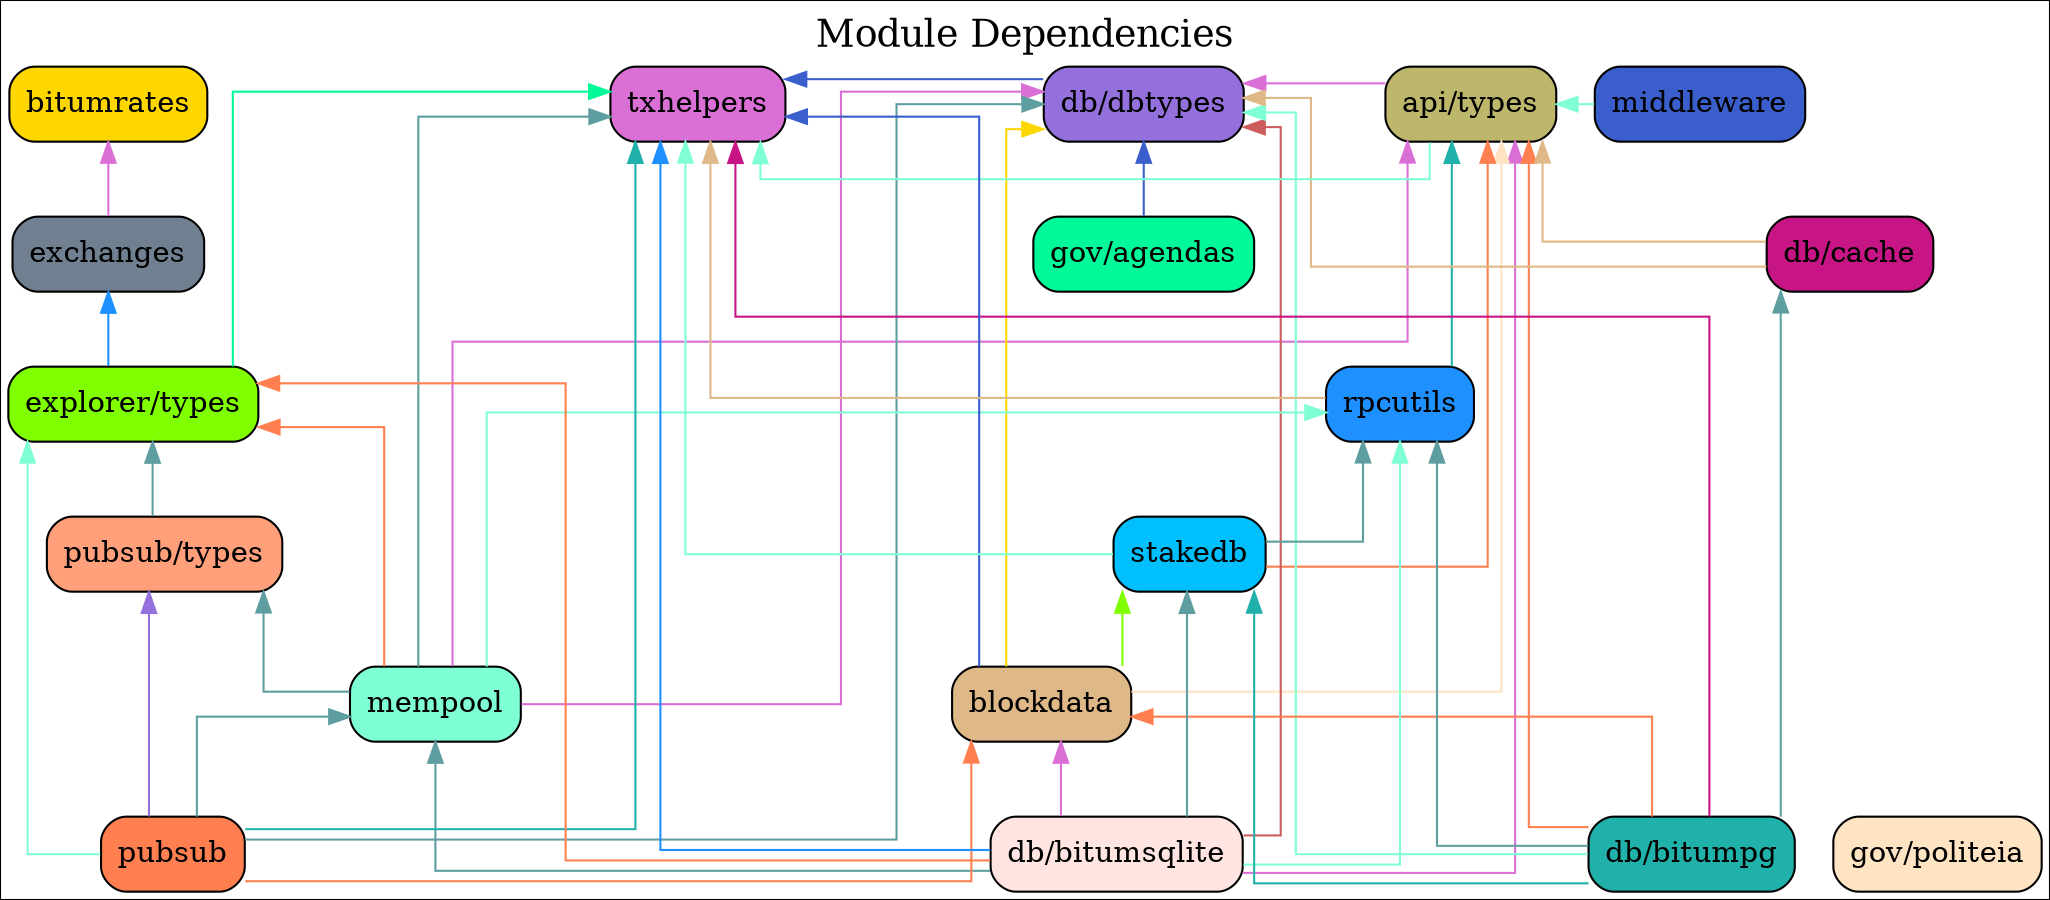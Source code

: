 digraph {
	graph [splines=ortho colorscheme=svg label=<Module Dependencies> labelloc=t fontsize=18.0]
	node [shape=box style="filled, rounded"]

	apitypes [label="api/types" fillcolor=darkkhaki]
	mempool [label="mempool" fillcolor=aquamarine]
	pubsub [label="pubsub" fillcolor=coral]
	pubsubtypes [label="pubsub/types" fillcolor=lightsalmon]
	//semver [label="semver" fillcolor=cadetblue]
	bitumsqlite [label="db/bitumsqlite" fillcolor=mistyrose]
	dbtypes [label="db/dbtypes" fillcolor=mediumpurple]
	bitumpg [label="db/bitumpg" fillcolor=lightseagreen]
	dbcache [label="db/cache" fillcolor=mediumvioletred]
	blockdata [label="blockdata" fillcolor=burlywood]
	rpcutils [label="rpcutils" fillcolor=dodgerblue]
	stakedb [label="stakedb" fillcolor=deepskyblue]
	govagendas [label="gov/agendas" fillcolor=mediumspringgreen]
	govpoliteia [label="gov/politeia" fillcolor=bisque]
	bitumrates [label="bitumrates" fillcolor=gold]
	txhelpers [label="txhelpers" fillcolor=orchid]
	exchanges [label="exchanges" fillcolor=slategray]
	exptypes [label="explorer/types" fillcolor=chartreuse]
	middleware  [label="middleware" fillcolor=royalblue3]
	//bitumdata [label="bitumdata" fillcolor=chocolate]

	//{rank=same txhelpers dbtypes}
	{rank=min apitypes dbtypes txhelpers middleware}
	{rank=max bitumpg bitumsqlite govpoliteia}
	//{rank=same govagendas govpoliteia}
	//{rank=same exptypes pubsubtypes}
	//{rank=same mempool pubsub}
	//{rank=same stakedb blockdata}
	//{rank=same apitypes exptypes dbtypes pubsubtypes }

	apitypes -> middleware [dir=back color=aquamarine]
	apitypes -> bitumpg [dir=back color=coral]
	blockdata -> bitumpg [dir=back color=coral]
	dbcache -> bitumpg [dir=back color=cadetblue]
	dbtypes -> bitumpg [dir=back color=aquamarine]
	rpcutils -> bitumpg [dir=back color=cadetblue]
	//semver -> bitumpg [dir=back color=mediumpurple]
	stakedb -> bitumpg [dir=back color=lightseagreen]
	txhelpers -> bitumpg [dir=back color=mediumvioletred]
	apitypes -> dbcache [dir=back color=burlywood]
	dbtypes -> dbcache [dir=back color=burlywood]
	exchanges -> exptypes [dir=back color=dodgerblue]
	txhelpers -> exptypes [dir=back color=mediumspringgreen]
	apitypes -> blockdata [dir=back color=bisque]
	dbtypes -> blockdata [dir=back color=gold]
	stakedb -> blockdata [dir=back color=chartreuse]
	txhelpers -> blockdata [dir=back color=royalblue3]
	bitumrates -> exchanges [dir=back color=orchid]
	dbtypes -> apitypes [dir=back color=orchid]
	txhelpers -> apitypes [dir=back color=aquamarine]
	apitypes -> stakedb [dir=back color=coral]
	rpcutils -> stakedb [dir=back color=cadetblue]
	txhelpers -> stakedb [dir=back color=aquamarine]
	txhelpers -> dbtypes [dir=back color=royalblue3]
	apitypes -> bitumsqlite [dir=back color=orchid]
	blockdata -> bitumsqlite [dir=back color=orchid]
	dbtypes -> bitumsqlite [dir=back color=indianred]
	exptypes -> bitumsqlite [dir=back color=coral]
	mempool -> bitumsqlite [dir=back color=cadetblue]
	rpcutils -> bitumsqlite [dir=back color=aquamarine]
	stakedb -> bitumsqlite [dir=back color=cadetblue]
	txhelpers -> bitumsqlite [dir=back color=dodgerblue]
	//semver -> txhelpers [dir=back color=slategray]
	apitypes -> mempool [dir=back color=orchid]
	dbtypes -> mempool [dir=back color=orchid]
	exptypes -> mempool [dir=back color=coral]
	pubsubtypes -> mempool [dir=back color=cadetblue]
	rpcutils -> mempool [dir=back color=aquamarine]
	txhelpers -> mempool [dir=back color=cadetblue]
	apitypes ->  rpcutils [dir=back color=lightseagreen]
	//semver -> rpcutils [dir=back color=burlywood]
	txhelpers -> rpcutils [dir=back color=burlywood]
	dbtypes -> govagendas [dir=back color=royalblue3]
	exptypes -> pubsubtypes [dir=back color=cadetblue]
	blockdata -> pubsub [dir=back color=coral]
	dbtypes -> pubsub [dir=back color=cadetblue]
	exptypes -> pubsub [dir=back color=aquamarine]
	mempool -> pubsub [dir=back color=cadetblue]
	pubsubtypes -> pubsub [dir=back color=mediumpurple]
	txhelpers ->  pubsub [dir=back color=lightseagreen]

	// apitypes -> bitumdata [dir=back color=darkolivegreen2]
	// blockdata -> bitumdata [dir=back color=slategray]
	// dbtypes -> bitumdata [dir=back color=darkkhaki]
	// bitumpg -> bitumdata [dir=back color=lightsalmon]
	// bitumsqlite -> bitumdata [dir=back color=deepskyblue]
	// exchanges -> bitumdata [dir=back color=mistyrose]
	// exptypes -> bitumdata [dir=back color=mediumseagreen]
	// govagendas -> bitumdata [dir=back color=khaki]
	// govpoliteia -> bitumdata [dir=back color=lightsalmon]
	// mempool -> bitumdata [dir=back color=deepskyblue]
	// middleware -> bitumdata [dir=back color=mistyrose]
	// pubsub -> bitumdata [dir=back color=mediumseagreen]
	// pubsubtypes -> bitumdata [dir=back color=khaki]
	// rpcutils -> bitumdata [dir=back color=deepskyblue]
	// //semver -> bitumdata [dir=back color=mistyrose]
	// stakedb -> bitumdata [dir=back color=mediumseagreen]
	// txhelpers -> bitumdata [dir=back color=khaki]
}
